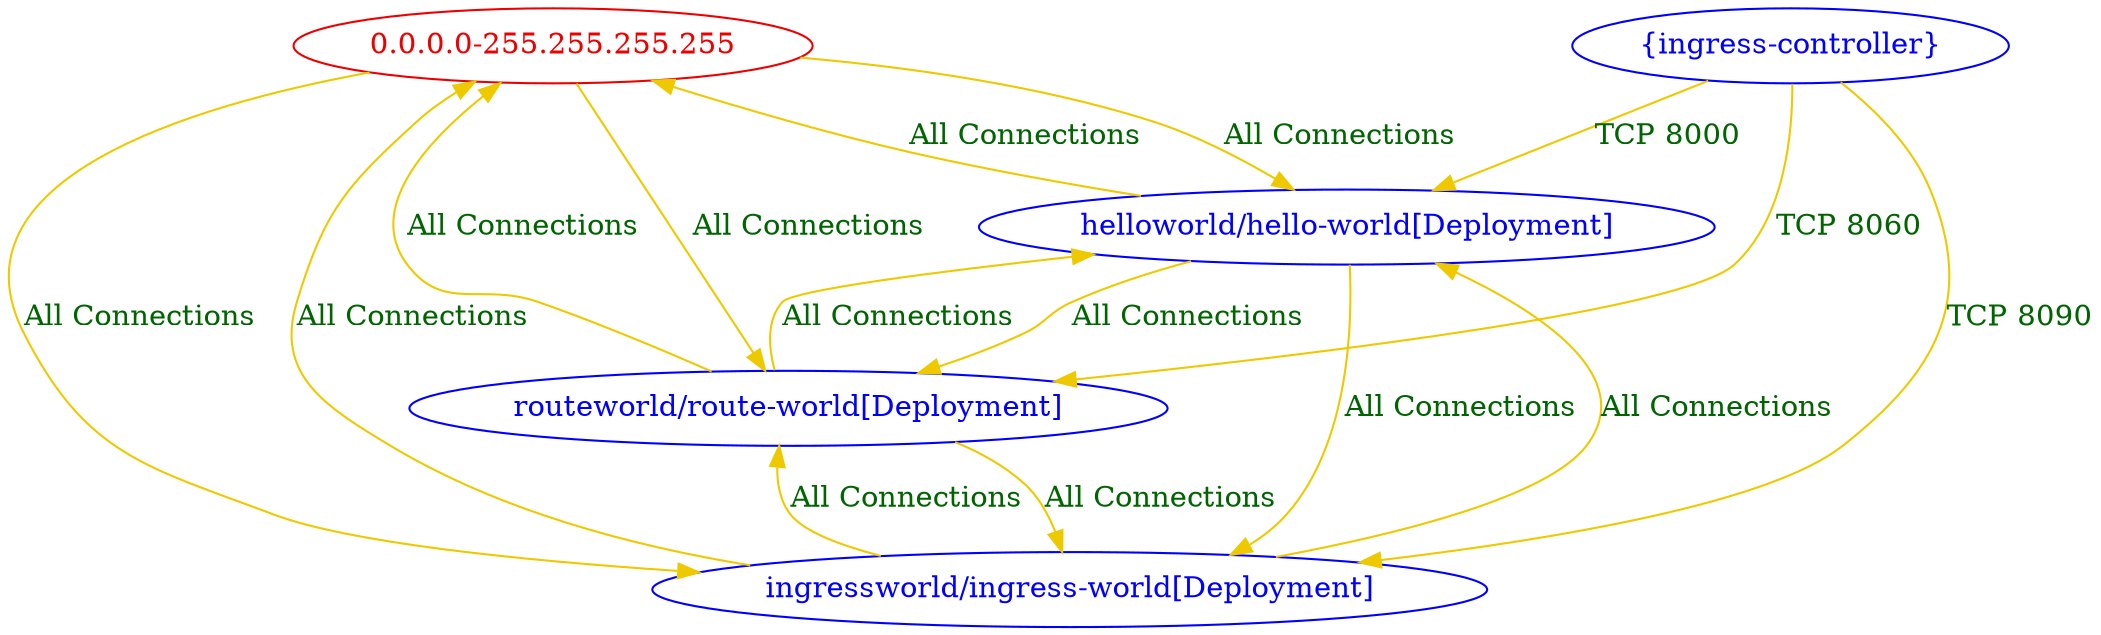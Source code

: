 digraph {
	"0.0.0.0-255.255.255.255" [label="0.0.0.0-255.255.255.255" color="red2" fontcolor="red2"]
	"helloworld/hello-world[Deployment]" [label="helloworld/hello-world[Deployment]" color="blue" fontcolor="blue"]
	"ingressworld/ingress-world[Deployment]" [label="ingressworld/ingress-world[Deployment]" color="blue" fontcolor="blue"]
	"routeworld/route-world[Deployment]" [label="routeworld/route-world[Deployment]" color="blue" fontcolor="blue"]
	"{ingress-controller}" [label="{ingress-controller}" color="blue" fontcolor="blue"]
	"0.0.0.0-255.255.255.255" -> "helloworld/hello-world[Deployment]" [label="All Connections" color="gold2" fontcolor="darkgreen"]
	"0.0.0.0-255.255.255.255" -> "ingressworld/ingress-world[Deployment]" [label="All Connections" color="gold2" fontcolor="darkgreen"]
	"0.0.0.0-255.255.255.255" -> "routeworld/route-world[Deployment]" [label="All Connections" color="gold2" fontcolor="darkgreen"]
	"helloworld/hello-world[Deployment]" -> "0.0.0.0-255.255.255.255" [label="All Connections" color="gold2" fontcolor="darkgreen"]
	"helloworld/hello-world[Deployment]" -> "ingressworld/ingress-world[Deployment]" [label="All Connections" color="gold2" fontcolor="darkgreen"]
	"helloworld/hello-world[Deployment]" -> "routeworld/route-world[Deployment]" [label="All Connections" color="gold2" fontcolor="darkgreen"]
	"ingressworld/ingress-world[Deployment]" -> "0.0.0.0-255.255.255.255" [label="All Connections" color="gold2" fontcolor="darkgreen"]
	"ingressworld/ingress-world[Deployment]" -> "helloworld/hello-world[Deployment]" [label="All Connections" color="gold2" fontcolor="darkgreen"]
	"ingressworld/ingress-world[Deployment]" -> "routeworld/route-world[Deployment]" [label="All Connections" color="gold2" fontcolor="darkgreen"]
	"routeworld/route-world[Deployment]" -> "0.0.0.0-255.255.255.255" [label="All Connections" color="gold2" fontcolor="darkgreen"]
	"routeworld/route-world[Deployment]" -> "helloworld/hello-world[Deployment]" [label="All Connections" color="gold2" fontcolor="darkgreen"]
	"routeworld/route-world[Deployment]" -> "ingressworld/ingress-world[Deployment]" [label="All Connections" color="gold2" fontcolor="darkgreen"]
	"{ingress-controller}" -> "helloworld/hello-world[Deployment]" [label="TCP 8000" color="gold2" fontcolor="darkgreen"]
	"{ingress-controller}" -> "ingressworld/ingress-world[Deployment]" [label="TCP 8090" color="gold2" fontcolor="darkgreen"]
	"{ingress-controller}" -> "routeworld/route-world[Deployment]" [label="TCP 8060" color="gold2" fontcolor="darkgreen"]
}
